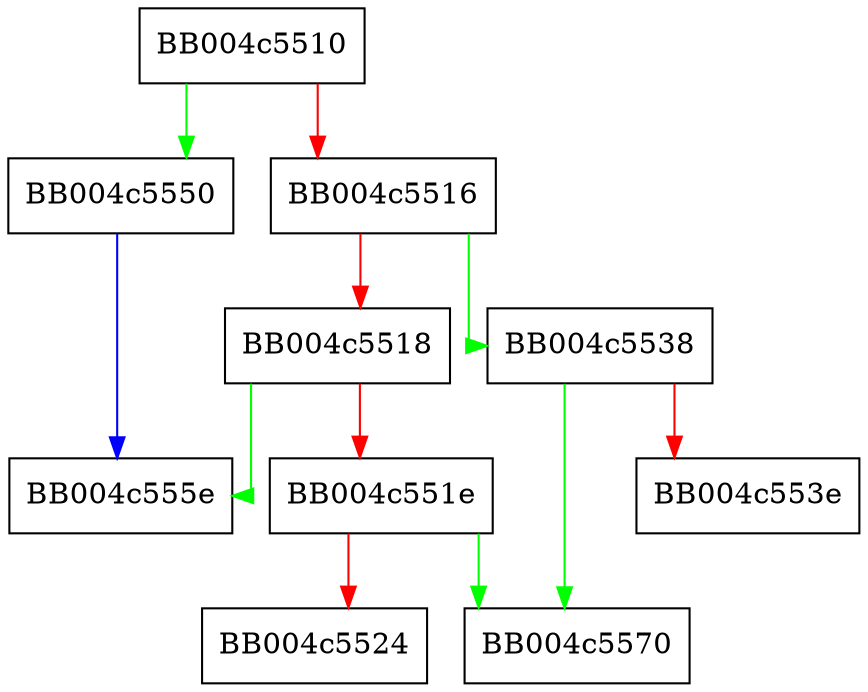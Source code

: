 digraph ossl_quic_wire_encode_pkt_hdr_pn {
  node [shape="box"];
  graph [splines=ortho];
  BB004c5510 -> BB004c5550 [color="green"];
  BB004c5510 -> BB004c5516 [color="red"];
  BB004c5516 -> BB004c5538 [color="green"];
  BB004c5516 -> BB004c5518 [color="red"];
  BB004c5518 -> BB004c555e [color="green"];
  BB004c5518 -> BB004c551e [color="red"];
  BB004c551e -> BB004c5570 [color="green"];
  BB004c551e -> BB004c5524 [color="red"];
  BB004c5538 -> BB004c5570 [color="green"];
  BB004c5538 -> BB004c553e [color="red"];
  BB004c5550 -> BB004c555e [color="blue"];
}